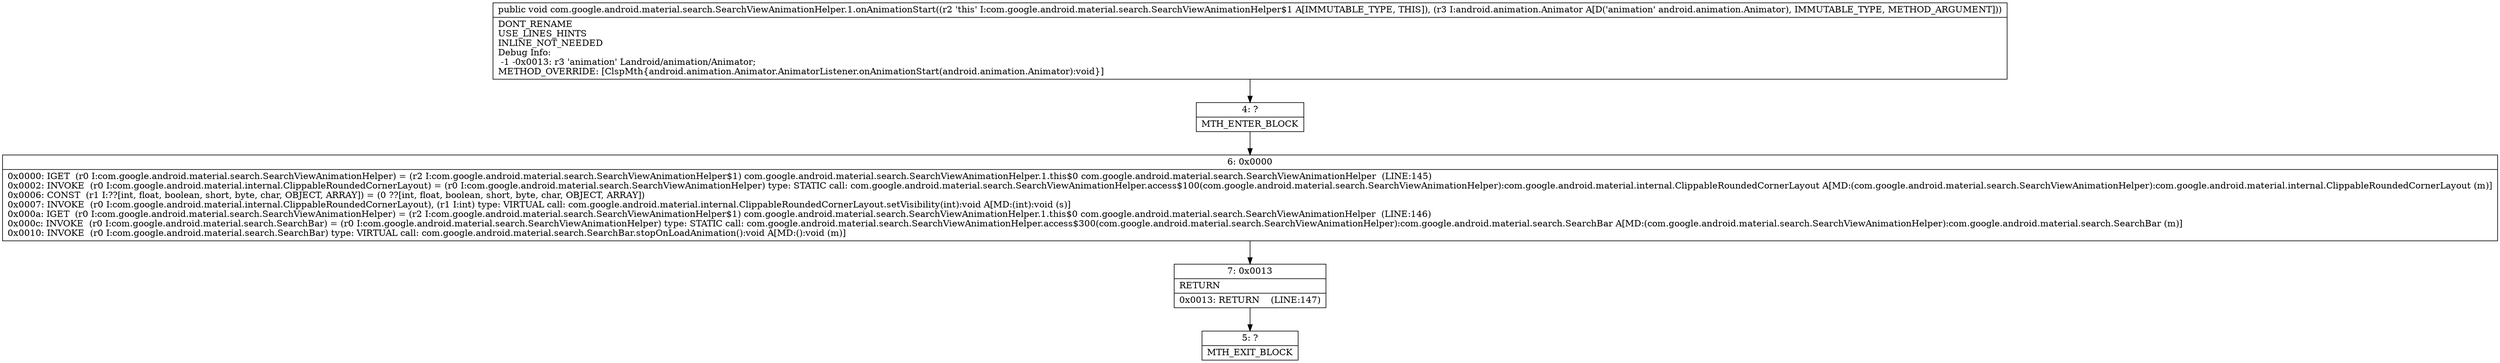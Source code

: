 digraph "CFG forcom.google.android.material.search.SearchViewAnimationHelper.1.onAnimationStart(Landroid\/animation\/Animator;)V" {
Node_4 [shape=record,label="{4\:\ ?|MTH_ENTER_BLOCK\l}"];
Node_6 [shape=record,label="{6\:\ 0x0000|0x0000: IGET  (r0 I:com.google.android.material.search.SearchViewAnimationHelper) = (r2 I:com.google.android.material.search.SearchViewAnimationHelper$1) com.google.android.material.search.SearchViewAnimationHelper.1.this$0 com.google.android.material.search.SearchViewAnimationHelper  (LINE:145)\l0x0002: INVOKE  (r0 I:com.google.android.material.internal.ClippableRoundedCornerLayout) = (r0 I:com.google.android.material.search.SearchViewAnimationHelper) type: STATIC call: com.google.android.material.search.SearchViewAnimationHelper.access$100(com.google.android.material.search.SearchViewAnimationHelper):com.google.android.material.internal.ClippableRoundedCornerLayout A[MD:(com.google.android.material.search.SearchViewAnimationHelper):com.google.android.material.internal.ClippableRoundedCornerLayout (m)]\l0x0006: CONST  (r1 I:??[int, float, boolean, short, byte, char, OBJECT, ARRAY]) = (0 ??[int, float, boolean, short, byte, char, OBJECT, ARRAY]) \l0x0007: INVOKE  (r0 I:com.google.android.material.internal.ClippableRoundedCornerLayout), (r1 I:int) type: VIRTUAL call: com.google.android.material.internal.ClippableRoundedCornerLayout.setVisibility(int):void A[MD:(int):void (s)]\l0x000a: IGET  (r0 I:com.google.android.material.search.SearchViewAnimationHelper) = (r2 I:com.google.android.material.search.SearchViewAnimationHelper$1) com.google.android.material.search.SearchViewAnimationHelper.1.this$0 com.google.android.material.search.SearchViewAnimationHelper  (LINE:146)\l0x000c: INVOKE  (r0 I:com.google.android.material.search.SearchBar) = (r0 I:com.google.android.material.search.SearchViewAnimationHelper) type: STATIC call: com.google.android.material.search.SearchViewAnimationHelper.access$300(com.google.android.material.search.SearchViewAnimationHelper):com.google.android.material.search.SearchBar A[MD:(com.google.android.material.search.SearchViewAnimationHelper):com.google.android.material.search.SearchBar (m)]\l0x0010: INVOKE  (r0 I:com.google.android.material.search.SearchBar) type: VIRTUAL call: com.google.android.material.search.SearchBar.stopOnLoadAnimation():void A[MD:():void (m)]\l}"];
Node_7 [shape=record,label="{7\:\ 0x0013|RETURN\l|0x0013: RETURN    (LINE:147)\l}"];
Node_5 [shape=record,label="{5\:\ ?|MTH_EXIT_BLOCK\l}"];
MethodNode[shape=record,label="{public void com.google.android.material.search.SearchViewAnimationHelper.1.onAnimationStart((r2 'this' I:com.google.android.material.search.SearchViewAnimationHelper$1 A[IMMUTABLE_TYPE, THIS]), (r3 I:android.animation.Animator A[D('animation' android.animation.Animator), IMMUTABLE_TYPE, METHOD_ARGUMENT]))  | DONT_RENAME\lUSE_LINES_HINTS\lINLINE_NOT_NEEDED\lDebug Info:\l  \-1 \-0x0013: r3 'animation' Landroid\/animation\/Animator;\lMETHOD_OVERRIDE: [ClspMth\{android.animation.Animator.AnimatorListener.onAnimationStart(android.animation.Animator):void\}]\l}"];
MethodNode -> Node_4;Node_4 -> Node_6;
Node_6 -> Node_7;
Node_7 -> Node_5;
}

